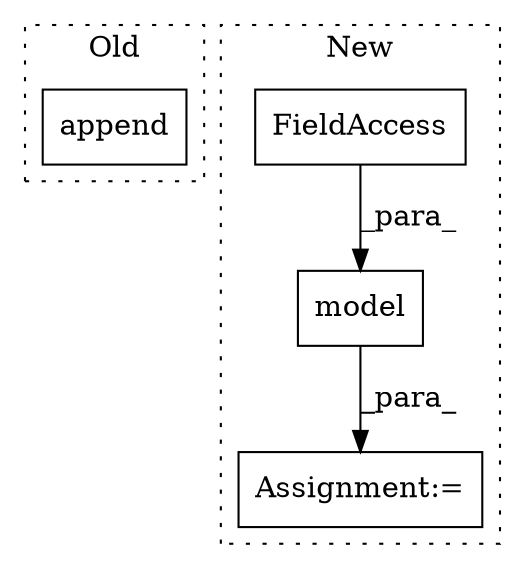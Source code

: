 digraph G {
subgraph cluster0 {
1 [label="append" a="32" s="304,329" l="7,1" shape="box"];
label = "Old";
style="dotted";
}
subgraph cluster1 {
2 [label="model" a="32" s="3409,3424" l="6,1" shape="box"];
3 [label="Assignment:=" a="7" s="3549" l="1" shape="box"];
4 [label="FieldAccess" a="22" s="3415" l="9" shape="box"];
label = "New";
style="dotted";
}
2 -> 3 [label="_para_"];
4 -> 2 [label="_para_"];
}